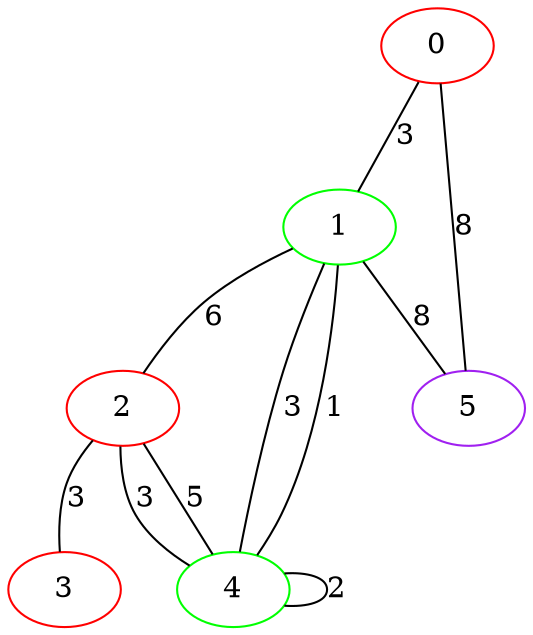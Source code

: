 graph "" {
0 [color=red, weight=1];
1 [color=green, weight=2];
2 [color=red, weight=1];
3 [color=red, weight=1];
4 [color=green, weight=2];
5 [color=purple, weight=4];
0 -- 1  [key=0, label=3];
0 -- 5  [key=0, label=8];
1 -- 2  [key=0, label=6];
1 -- 4  [key=0, label=3];
1 -- 4  [key=1, label=1];
1 -- 5  [key=0, label=8];
2 -- 3  [key=0, label=3];
2 -- 4  [key=0, label=3];
2 -- 4  [key=1, label=5];
4 -- 4  [key=0, label=2];
}
